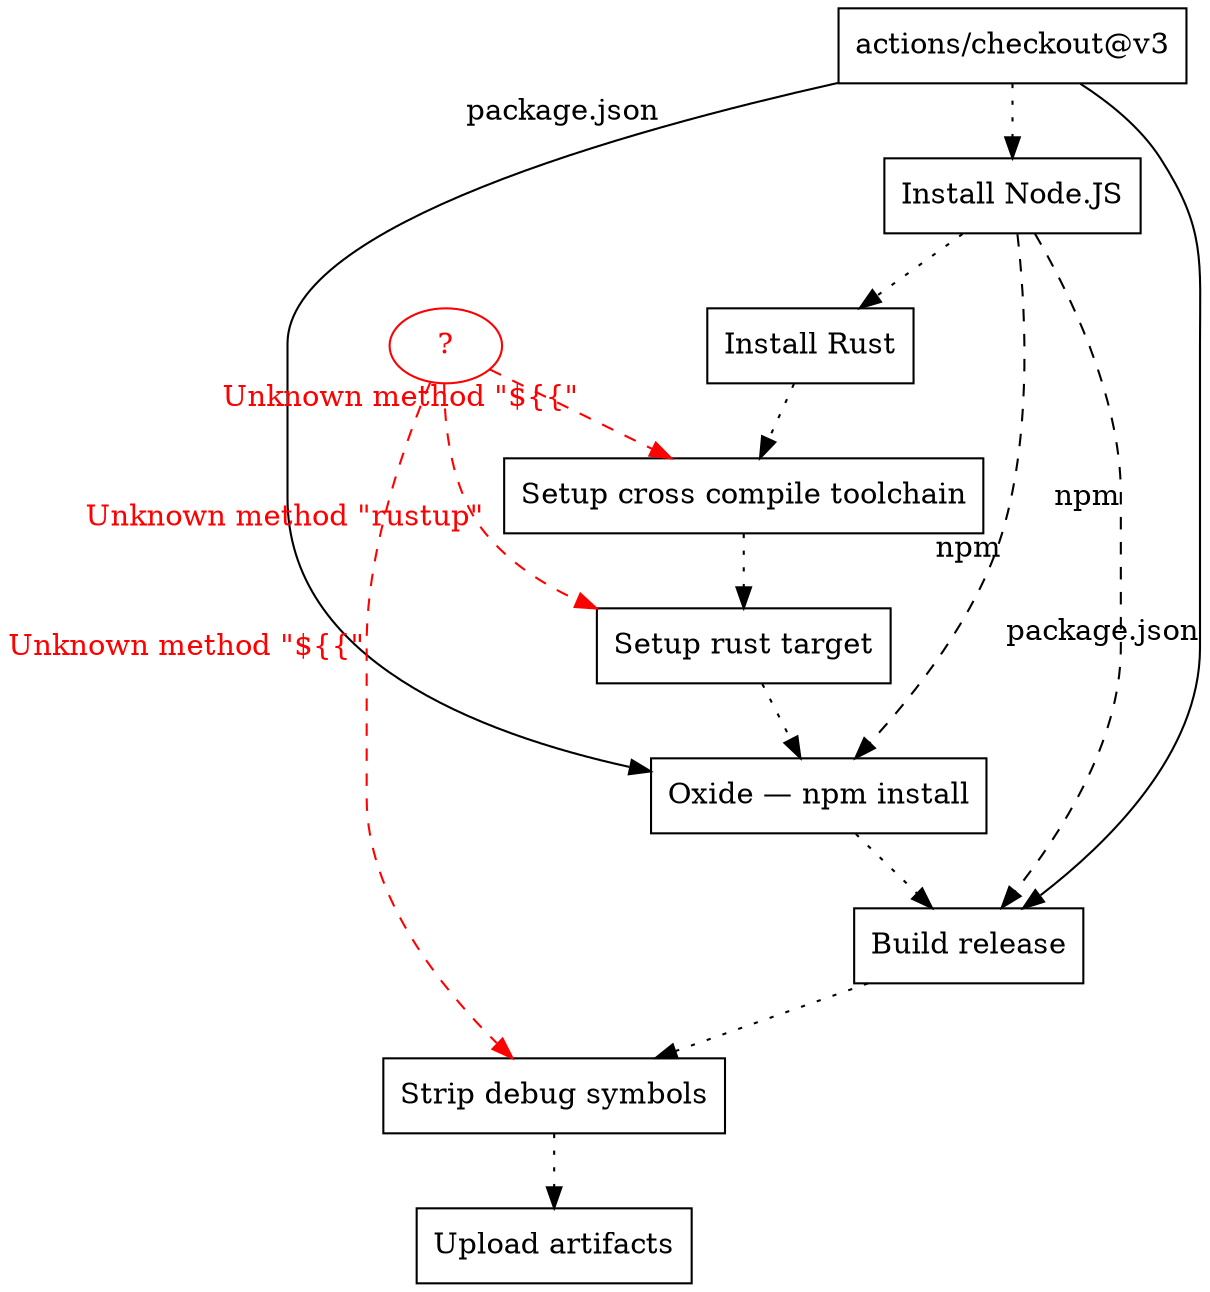 digraph {
	"actions/checkout@v3" [shape=rect]
	"Install Node.JS" [shape=rect]
	"Install Rust" [shape=rect]
	"Setup cross compile toolchain" [shape=rect]
	"Setup rust target" [shape=rect]
	"Oxide — npm install" [shape=rect]
	"Build release" [shape=rect]
	"Strip debug symbols" [shape=rect]
	"Upload artifacts" [shape=rect]
	"?" [shape=rect]
	"?" [color=red fontcolor=red shape=ellipse]
	"actions/checkout@v3" -> "Oxide — npm install" [decorate=false xlabel="package.json"]
	"actions/checkout@v3" -> "Build release" [decorate=false xlabel="package.json"]
	"actions/checkout@v3" -> "Install Node.JS" [style=dotted xlabel=""]
	"Install Node.JS" -> "Oxide — npm install" [style=dashed xlabel=npm]
	"Install Node.JS" -> "Build release" [style=dashed xlabel=npm]
	"Install Node.JS" -> "Install Rust" [style=dotted xlabel=""]
	"Install Rust" -> "Setup cross compile toolchain" [style=dotted xlabel=""]
	"Setup cross compile toolchain" -> "Setup rust target" [style=dotted xlabel=""]
	"Setup rust target" -> "Oxide — npm install" [style=dotted xlabel=""]
	"Oxide — npm install" -> "Build release" [style=dotted xlabel=""]
	"Build release" -> "Strip debug symbols" [style=dotted xlabel=""]
	"Strip debug symbols" -> "Upload artifacts" [style=dotted xlabel=""]
	"?" -> "Setup cross compile toolchain" [color=red fontcolor=red style=dashed xlabel="Unknown method \"${{\""]
	"?" -> "Setup rust target" [color=red fontcolor=red style=dashed xlabel="Unknown method \"rustup\""]
	"?" -> "Strip debug symbols" [color=red fontcolor=red style=dashed xlabel="Unknown method \"${{\""]
}
